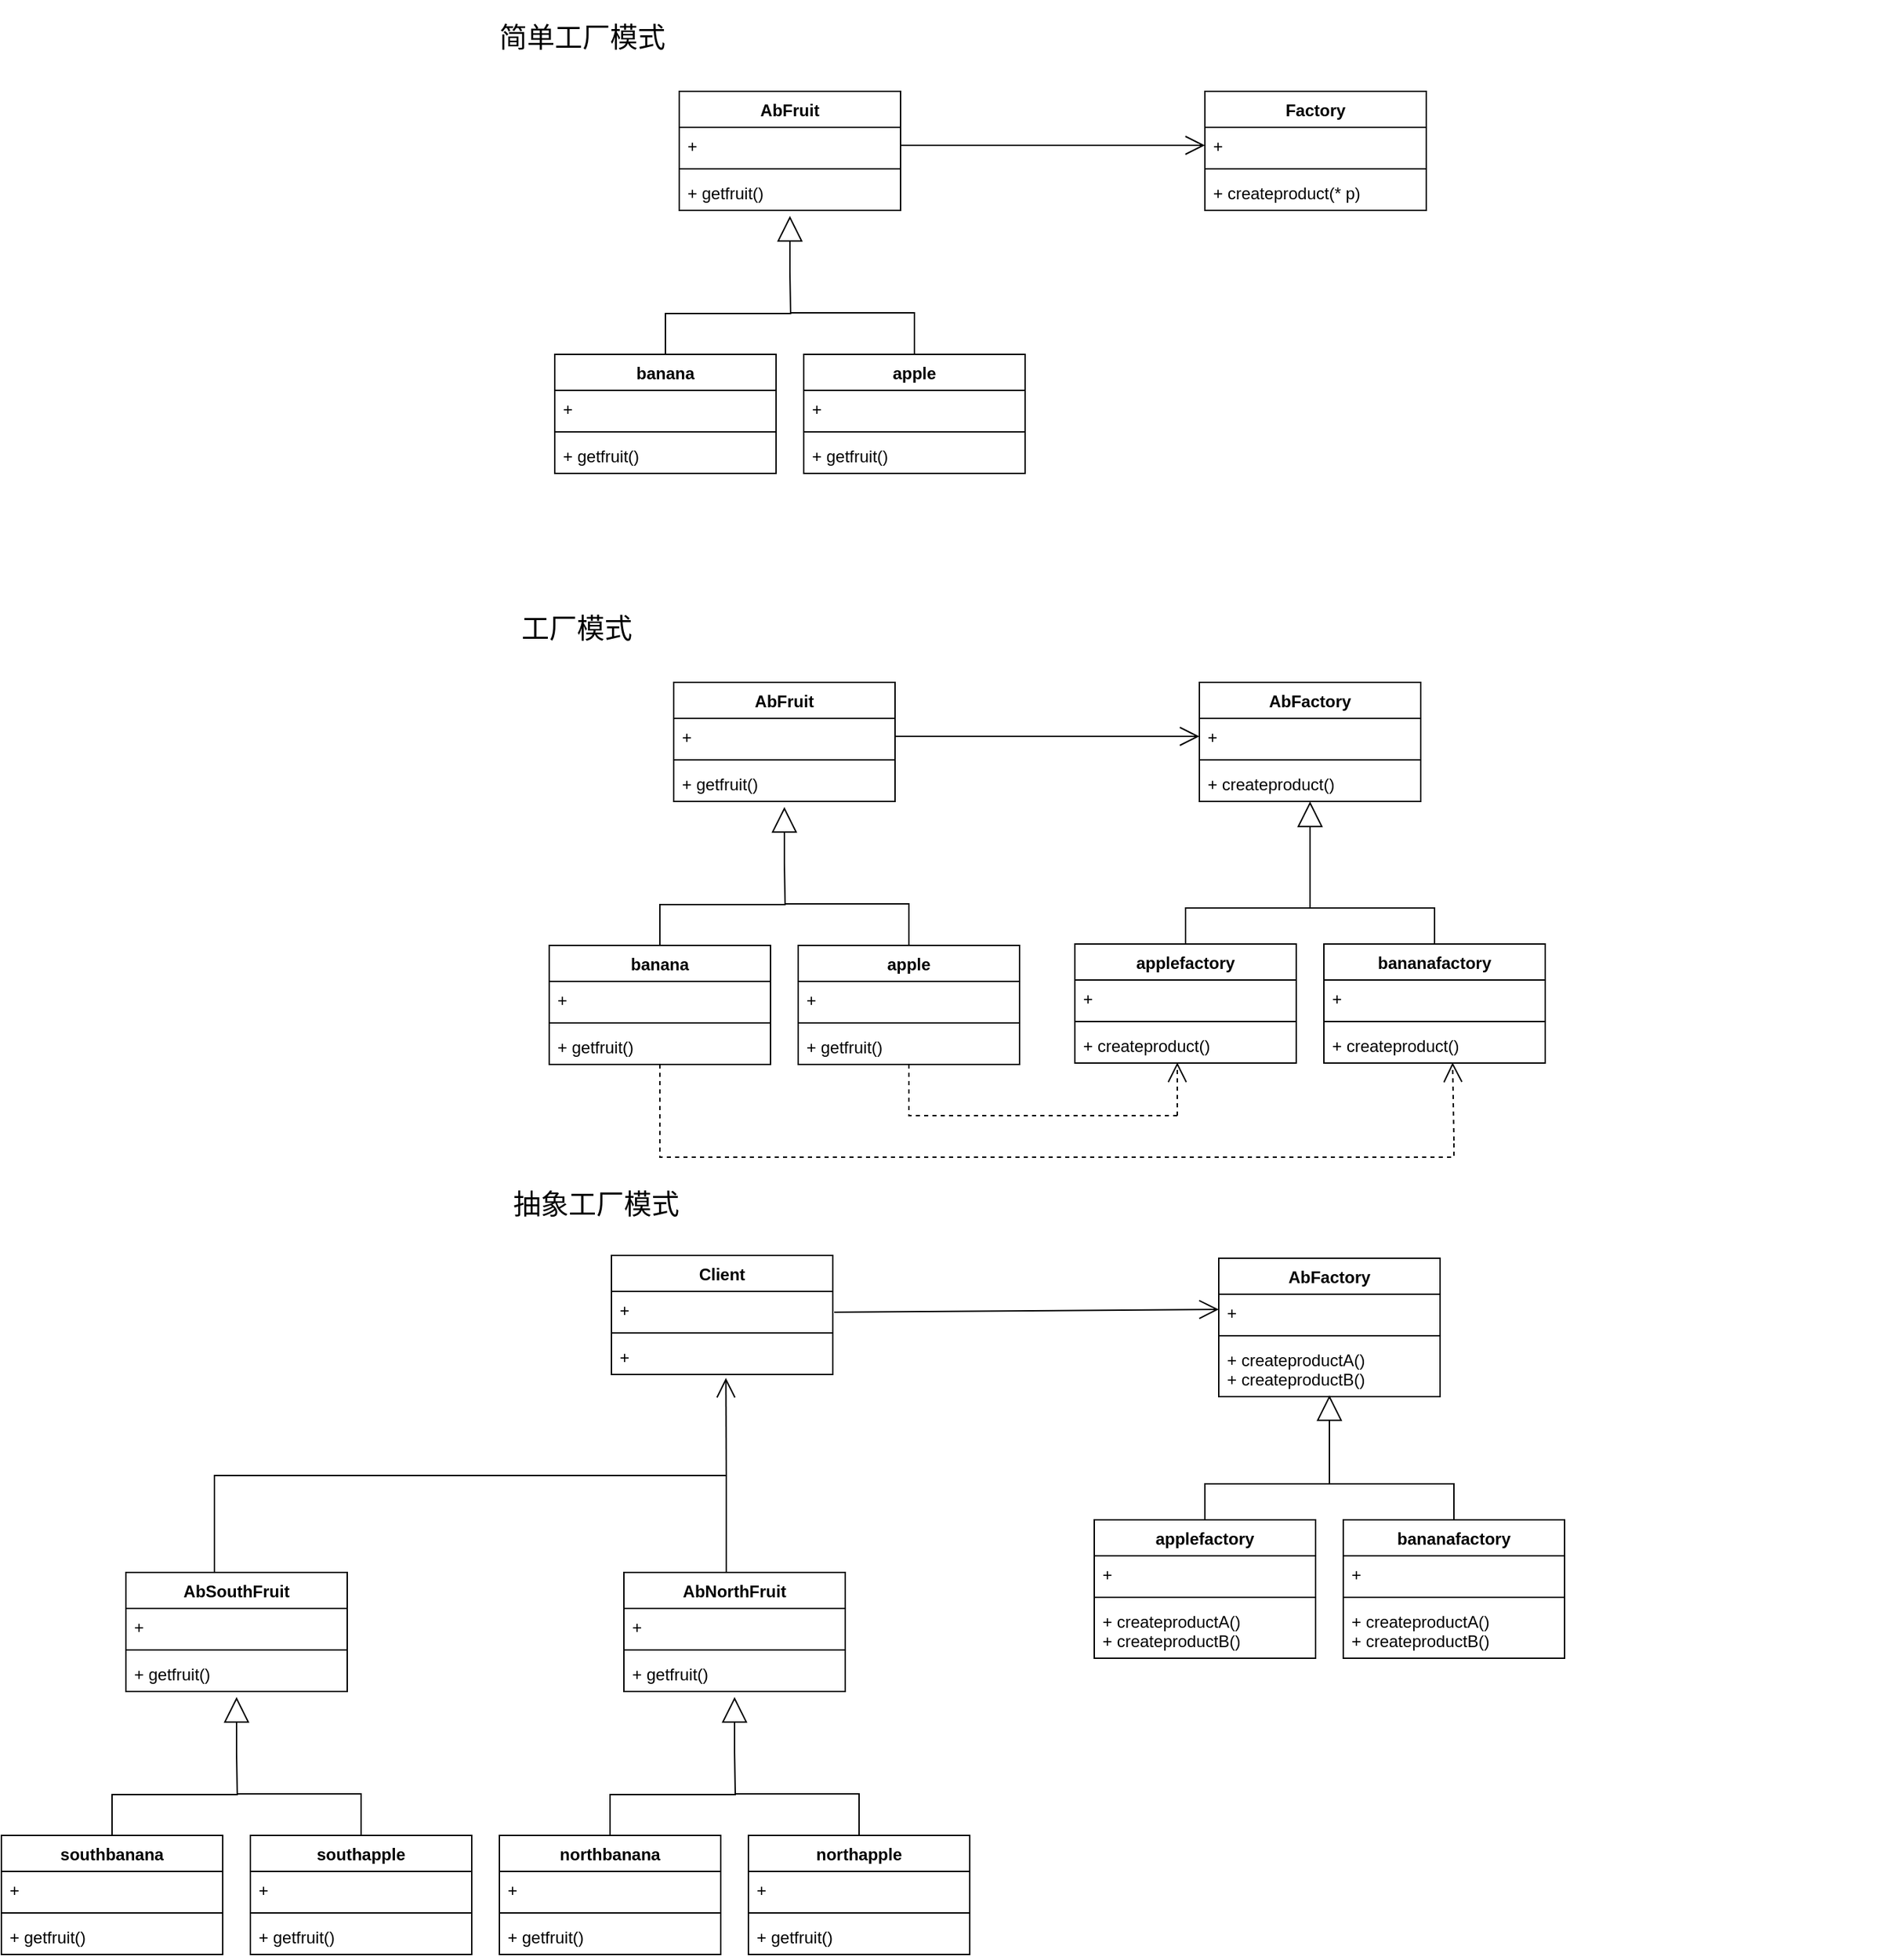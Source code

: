 <mxfile version="20.0.1" type="github">
  <diagram id="uSURYONk4niPD50rhZam" name="Page-1">
    <mxGraphModel dx="2605" dy="2133" grid="1" gridSize="10" guides="1" tooltips="1" connect="1" arrows="1" fold="1" page="1" pageScale="1" pageWidth="827" pageHeight="1169" math="0" shadow="0">
      <root>
        <mxCell id="0" />
        <mxCell id="1" parent="0" />
        <mxCell id="Vz4d7IuEG5Ygdf4LY7yj-19" value="AbFruit" style="swimlane;fontStyle=1;align=center;verticalAlign=top;childLayout=stackLayout;horizontal=1;startSize=26;horizontalStack=0;resizeParent=1;resizeParentMax=0;resizeLast=0;collapsible=1;marginBottom=0;strokeColor=default;" vertex="1" parent="1">
          <mxGeometry x="360" y="50" width="160" height="86" as="geometry" />
        </mxCell>
        <mxCell id="Vz4d7IuEG5Ygdf4LY7yj-20" value="+" style="text;strokeColor=none;fillColor=none;align=left;verticalAlign=top;spacingLeft=4;spacingRight=4;overflow=hidden;rotatable=0;points=[[0,0.5],[1,0.5]];portConstraint=eastwest;" vertex="1" parent="Vz4d7IuEG5Ygdf4LY7yj-19">
          <mxGeometry y="26" width="160" height="26" as="geometry" />
        </mxCell>
        <mxCell id="Vz4d7IuEG5Ygdf4LY7yj-21" value="" style="line;strokeWidth=1;fillColor=none;align=left;verticalAlign=middle;spacingTop=-1;spacingLeft=3;spacingRight=3;rotatable=0;labelPosition=right;points=[];portConstraint=eastwest;" vertex="1" parent="Vz4d7IuEG5Ygdf4LY7yj-19">
          <mxGeometry y="52" width="160" height="8" as="geometry" />
        </mxCell>
        <mxCell id="Vz4d7IuEG5Ygdf4LY7yj-22" value="+ getfruit()" style="text;strokeColor=none;fillColor=none;align=left;verticalAlign=top;spacingLeft=4;spacingRight=4;overflow=hidden;rotatable=0;points=[[0,0.5],[1,0.5]];portConstraint=eastwest;" vertex="1" parent="Vz4d7IuEG5Ygdf4LY7yj-19">
          <mxGeometry y="60" width="160" height="26" as="geometry" />
        </mxCell>
        <mxCell id="Vz4d7IuEG5Ygdf4LY7yj-36" value="&amp;nbsp;" style="endArrow=block;endSize=16;endFill=0;html=1;rounded=0;" edge="1" parent="Vz4d7IuEG5Ygdf4LY7yj-19">
          <mxGeometry x="1" y="-221" width="160" relative="1" as="geometry">
            <mxPoint x="80" y="130" as="sourcePoint" />
            <mxPoint x="80" y="90" as="targetPoint" />
            <Array as="points" />
            <mxPoint x="181" y="-149" as="offset" />
          </mxGeometry>
        </mxCell>
        <mxCell id="Vz4d7IuEG5Ygdf4LY7yj-23" value="Factory" style="swimlane;fontStyle=1;align=center;verticalAlign=top;childLayout=stackLayout;horizontal=1;startSize=26;horizontalStack=0;resizeParent=1;resizeParentMax=0;resizeLast=0;collapsible=1;marginBottom=0;strokeColor=default;" vertex="1" parent="1">
          <mxGeometry x="740" y="50" width="160" height="86" as="geometry" />
        </mxCell>
        <mxCell id="Vz4d7IuEG5Ygdf4LY7yj-24" value="+" style="text;strokeColor=none;fillColor=none;align=left;verticalAlign=top;spacingLeft=4;spacingRight=4;overflow=hidden;rotatable=0;points=[[0,0.5],[1,0.5]];portConstraint=eastwest;" vertex="1" parent="Vz4d7IuEG5Ygdf4LY7yj-23">
          <mxGeometry y="26" width="160" height="26" as="geometry" />
        </mxCell>
        <mxCell id="Vz4d7IuEG5Ygdf4LY7yj-25" value="" style="line;strokeWidth=1;fillColor=none;align=left;verticalAlign=middle;spacingTop=-1;spacingLeft=3;spacingRight=3;rotatable=0;labelPosition=right;points=[];portConstraint=eastwest;" vertex="1" parent="Vz4d7IuEG5Ygdf4LY7yj-23">
          <mxGeometry y="52" width="160" height="8" as="geometry" />
        </mxCell>
        <mxCell id="Vz4d7IuEG5Ygdf4LY7yj-26" value="+ createproduct(* p)" style="text;strokeColor=none;fillColor=none;align=left;verticalAlign=top;spacingLeft=4;spacingRight=4;overflow=hidden;rotatable=0;points=[[0,0.5],[1,0.5]];portConstraint=eastwest;" vertex="1" parent="Vz4d7IuEG5Ygdf4LY7yj-23">
          <mxGeometry y="60" width="160" height="26" as="geometry" />
        </mxCell>
        <mxCell id="Vz4d7IuEG5Ygdf4LY7yj-41" style="edgeStyle=orthogonalEdgeStyle;rounded=0;orthogonalLoop=1;jettySize=auto;html=1;exitX=0.5;exitY=0;exitDx=0;exitDy=0;strokeColor=none;" edge="1" parent="1" source="Vz4d7IuEG5Ygdf4LY7yj-27">
          <mxGeometry relative="1" as="geometry">
            <mxPoint x="440" y="180.0" as="targetPoint" />
          </mxGeometry>
        </mxCell>
        <mxCell id="Vz4d7IuEG5Ygdf4LY7yj-42" style="edgeStyle=orthogonalEdgeStyle;orthogonalLoop=1;jettySize=auto;html=1;exitX=0.5;exitY=0;exitDx=0;exitDy=0;rounded=0;endArrow=none;endFill=0;" edge="1" parent="1" source="Vz4d7IuEG5Ygdf4LY7yj-27">
          <mxGeometry relative="1" as="geometry">
            <mxPoint x="440" y="180.0" as="targetPoint" />
          </mxGeometry>
        </mxCell>
        <mxCell id="Vz4d7IuEG5Ygdf4LY7yj-27" value="banana" style="swimlane;fontStyle=1;align=center;verticalAlign=top;childLayout=stackLayout;horizontal=1;startSize=26;horizontalStack=0;resizeParent=1;resizeParentMax=0;resizeLast=0;collapsible=1;marginBottom=0;strokeColor=default;" vertex="1" parent="1">
          <mxGeometry x="270" y="240" width="160" height="86" as="geometry" />
        </mxCell>
        <mxCell id="Vz4d7IuEG5Ygdf4LY7yj-28" value="+" style="text;strokeColor=none;fillColor=none;align=left;verticalAlign=top;spacingLeft=4;spacingRight=4;overflow=hidden;rotatable=0;points=[[0,0.5],[1,0.5]];portConstraint=eastwest;" vertex="1" parent="Vz4d7IuEG5Ygdf4LY7yj-27">
          <mxGeometry y="26" width="160" height="26" as="geometry" />
        </mxCell>
        <mxCell id="Vz4d7IuEG5Ygdf4LY7yj-29" value="" style="line;strokeWidth=1;fillColor=none;align=left;verticalAlign=middle;spacingTop=-1;spacingLeft=3;spacingRight=3;rotatable=0;labelPosition=right;points=[];portConstraint=eastwest;" vertex="1" parent="Vz4d7IuEG5Ygdf4LY7yj-27">
          <mxGeometry y="52" width="160" height="8" as="geometry" />
        </mxCell>
        <mxCell id="Vz4d7IuEG5Ygdf4LY7yj-30" value="+ getfruit()" style="text;strokeColor=none;fillColor=none;align=left;verticalAlign=top;spacingLeft=4;spacingRight=4;overflow=hidden;rotatable=0;points=[[0,0.5],[1,0.5]];portConstraint=eastwest;" vertex="1" parent="Vz4d7IuEG5Ygdf4LY7yj-27">
          <mxGeometry y="60" width="160" height="26" as="geometry" />
        </mxCell>
        <mxCell id="Vz4d7IuEG5Ygdf4LY7yj-31" value="apple" style="swimlane;fontStyle=1;align=center;verticalAlign=top;childLayout=stackLayout;horizontal=1;startSize=26;horizontalStack=0;resizeParent=1;resizeParentMax=0;resizeLast=0;collapsible=1;marginBottom=0;strokeColor=default;" vertex="1" parent="1">
          <mxGeometry x="450" y="240" width="160" height="86" as="geometry" />
        </mxCell>
        <mxCell id="Vz4d7IuEG5Ygdf4LY7yj-32" value="+" style="text;strokeColor=none;fillColor=none;align=left;verticalAlign=top;spacingLeft=4;spacingRight=4;overflow=hidden;rotatable=0;points=[[0,0.5],[1,0.5]];portConstraint=eastwest;" vertex="1" parent="Vz4d7IuEG5Ygdf4LY7yj-31">
          <mxGeometry y="26" width="160" height="26" as="geometry" />
        </mxCell>
        <mxCell id="Vz4d7IuEG5Ygdf4LY7yj-33" value="" style="line;strokeWidth=1;fillColor=none;align=left;verticalAlign=middle;spacingTop=-1;spacingLeft=3;spacingRight=3;rotatable=0;labelPosition=right;points=[];portConstraint=eastwest;" vertex="1" parent="Vz4d7IuEG5Ygdf4LY7yj-31">
          <mxGeometry y="52" width="160" height="8" as="geometry" />
        </mxCell>
        <mxCell id="Vz4d7IuEG5Ygdf4LY7yj-34" value="+ getfruit()" style="text;strokeColor=none;fillColor=none;align=left;verticalAlign=top;spacingLeft=4;spacingRight=4;overflow=hidden;rotatable=0;points=[[0,0.5],[1,0.5]];portConstraint=eastwest;" vertex="1" parent="Vz4d7IuEG5Ygdf4LY7yj-31">
          <mxGeometry y="60" width="160" height="26" as="geometry" />
        </mxCell>
        <mxCell id="Vz4d7IuEG5Ygdf4LY7yj-43" style="edgeStyle=orthogonalEdgeStyle;orthogonalLoop=1;jettySize=auto;html=1;exitX=0.5;exitY=0;exitDx=0;exitDy=0;rounded=0;endArrow=none;endFill=0;" edge="1" parent="1" source="Vz4d7IuEG5Ygdf4LY7yj-31">
          <mxGeometry relative="1" as="geometry">
            <mxPoint x="440" y="210" as="targetPoint" />
            <mxPoint x="360" y="250" as="sourcePoint" />
            <Array as="points">
              <mxPoint x="530" y="210" />
            </Array>
          </mxGeometry>
        </mxCell>
        <mxCell id="Vz4d7IuEG5Ygdf4LY7yj-44" value="" style="endArrow=open;endFill=1;endSize=12;html=1;rounded=0;exitX=1;exitY=0.5;exitDx=0;exitDy=0;" edge="1" parent="1" source="Vz4d7IuEG5Ygdf4LY7yj-20" target="Vz4d7IuEG5Ygdf4LY7yj-24">
          <mxGeometry width="160" relative="1" as="geometry">
            <mxPoint x="520" y="90" as="sourcePoint" />
            <mxPoint x="680" y="90" as="targetPoint" />
          </mxGeometry>
        </mxCell>
        <mxCell id="Vz4d7IuEG5Ygdf4LY7yj-47" value="简单工厂模式" style="text;html=1;strokeColor=none;fillColor=none;align=center;verticalAlign=middle;whiteSpace=wrap;rounded=0;fontSize=20;" vertex="1" parent="1">
          <mxGeometry x="220" y="-10" width="140" height="40" as="geometry" />
        </mxCell>
        <mxCell id="Vz4d7IuEG5Ygdf4LY7yj-48" value="AbFruit" style="swimlane;fontStyle=1;align=center;verticalAlign=top;childLayout=stackLayout;horizontal=1;startSize=26;horizontalStack=0;resizeParent=1;resizeParentMax=0;resizeLast=0;collapsible=1;marginBottom=0;strokeColor=default;" vertex="1" parent="1">
          <mxGeometry x="356" y="477" width="160" height="86" as="geometry" />
        </mxCell>
        <mxCell id="Vz4d7IuEG5Ygdf4LY7yj-49" value="+" style="text;strokeColor=none;fillColor=none;align=left;verticalAlign=top;spacingLeft=4;spacingRight=4;overflow=hidden;rotatable=0;points=[[0,0.5],[1,0.5]];portConstraint=eastwest;" vertex="1" parent="Vz4d7IuEG5Ygdf4LY7yj-48">
          <mxGeometry y="26" width="160" height="26" as="geometry" />
        </mxCell>
        <mxCell id="Vz4d7IuEG5Ygdf4LY7yj-50" value="" style="line;strokeWidth=1;fillColor=none;align=left;verticalAlign=middle;spacingTop=-1;spacingLeft=3;spacingRight=3;rotatable=0;labelPosition=right;points=[];portConstraint=eastwest;" vertex="1" parent="Vz4d7IuEG5Ygdf4LY7yj-48">
          <mxGeometry y="52" width="160" height="8" as="geometry" />
        </mxCell>
        <mxCell id="Vz4d7IuEG5Ygdf4LY7yj-51" value="+ getfruit()" style="text;strokeColor=none;fillColor=none;align=left;verticalAlign=top;spacingLeft=4;spacingRight=4;overflow=hidden;rotatable=0;points=[[0,0.5],[1,0.5]];portConstraint=eastwest;" vertex="1" parent="Vz4d7IuEG5Ygdf4LY7yj-48">
          <mxGeometry y="60" width="160" height="26" as="geometry" />
        </mxCell>
        <mxCell id="Vz4d7IuEG5Ygdf4LY7yj-52" value="&amp;nbsp;" style="endArrow=block;endSize=16;endFill=0;html=1;rounded=0;" edge="1" parent="Vz4d7IuEG5Ygdf4LY7yj-48">
          <mxGeometry x="1" y="-221" width="160" relative="1" as="geometry">
            <mxPoint x="80" y="130" as="sourcePoint" />
            <mxPoint x="80" y="90" as="targetPoint" />
            <Array as="points" />
            <mxPoint x="181" y="-149" as="offset" />
          </mxGeometry>
        </mxCell>
        <mxCell id="Vz4d7IuEG5Ygdf4LY7yj-53" value="AbFactory" style="swimlane;fontStyle=1;align=center;verticalAlign=top;childLayout=stackLayout;horizontal=1;startSize=26;horizontalStack=0;resizeParent=1;resizeParentMax=0;resizeLast=0;collapsible=1;marginBottom=0;strokeColor=default;" vertex="1" parent="1">
          <mxGeometry x="736" y="477" width="160" height="86" as="geometry" />
        </mxCell>
        <mxCell id="Vz4d7IuEG5Ygdf4LY7yj-54" value="+" style="text;strokeColor=none;fillColor=none;align=left;verticalAlign=top;spacingLeft=4;spacingRight=4;overflow=hidden;rotatable=0;points=[[0,0.5],[1,0.5]];portConstraint=eastwest;" vertex="1" parent="Vz4d7IuEG5Ygdf4LY7yj-53">
          <mxGeometry y="26" width="160" height="26" as="geometry" />
        </mxCell>
        <mxCell id="Vz4d7IuEG5Ygdf4LY7yj-55" value="" style="line;strokeWidth=1;fillColor=none;align=left;verticalAlign=middle;spacingTop=-1;spacingLeft=3;spacingRight=3;rotatable=0;labelPosition=right;points=[];portConstraint=eastwest;" vertex="1" parent="Vz4d7IuEG5Ygdf4LY7yj-53">
          <mxGeometry y="52" width="160" height="8" as="geometry" />
        </mxCell>
        <mxCell id="Vz4d7IuEG5Ygdf4LY7yj-56" value="+ createproduct()" style="text;strokeColor=none;fillColor=none;align=left;verticalAlign=top;spacingLeft=4;spacingRight=4;overflow=hidden;rotatable=0;points=[[0,0.5],[1,0.5]];portConstraint=eastwest;" vertex="1" parent="Vz4d7IuEG5Ygdf4LY7yj-53">
          <mxGeometry y="60" width="160" height="26" as="geometry" />
        </mxCell>
        <mxCell id="Vz4d7IuEG5Ygdf4LY7yj-57" style="edgeStyle=orthogonalEdgeStyle;rounded=0;orthogonalLoop=1;jettySize=auto;html=1;exitX=0.5;exitY=0;exitDx=0;exitDy=0;strokeColor=none;" edge="1" parent="1" source="Vz4d7IuEG5Ygdf4LY7yj-59">
          <mxGeometry relative="1" as="geometry">
            <mxPoint x="436" y="607" as="targetPoint" />
          </mxGeometry>
        </mxCell>
        <mxCell id="Vz4d7IuEG5Ygdf4LY7yj-58" style="edgeStyle=orthogonalEdgeStyle;orthogonalLoop=1;jettySize=auto;html=1;exitX=0.5;exitY=0;exitDx=0;exitDy=0;rounded=0;endArrow=none;endFill=0;" edge="1" parent="1" source="Vz4d7IuEG5Ygdf4LY7yj-59">
          <mxGeometry relative="1" as="geometry">
            <mxPoint x="436" y="607" as="targetPoint" />
          </mxGeometry>
        </mxCell>
        <mxCell id="Vz4d7IuEG5Ygdf4LY7yj-155" style="edgeStyle=orthogonalEdgeStyle;rounded=0;orthogonalLoop=1;jettySize=auto;html=1;exitX=0.5;exitY=1;exitDx=0;exitDy=0;fontSize=20;endArrow=none;endFill=0;dashed=1;" edge="1" parent="1" source="Vz4d7IuEG5Ygdf4LY7yj-59">
          <mxGeometry relative="1" as="geometry">
            <mxPoint x="920" y="810" as="targetPoint" />
            <Array as="points">
              <mxPoint x="346" y="820" />
              <mxPoint x="920" y="820" />
            </Array>
          </mxGeometry>
        </mxCell>
        <mxCell id="Vz4d7IuEG5Ygdf4LY7yj-59" value="banana" style="swimlane;fontStyle=1;align=center;verticalAlign=top;childLayout=stackLayout;horizontal=1;startSize=26;horizontalStack=0;resizeParent=1;resizeParentMax=0;resizeLast=0;collapsible=1;marginBottom=0;strokeColor=default;" vertex="1" parent="1">
          <mxGeometry x="266" y="667" width="160" height="86" as="geometry" />
        </mxCell>
        <mxCell id="Vz4d7IuEG5Ygdf4LY7yj-60" value="+" style="text;strokeColor=none;fillColor=none;align=left;verticalAlign=top;spacingLeft=4;spacingRight=4;overflow=hidden;rotatable=0;points=[[0,0.5],[1,0.5]];portConstraint=eastwest;" vertex="1" parent="Vz4d7IuEG5Ygdf4LY7yj-59">
          <mxGeometry y="26" width="160" height="26" as="geometry" />
        </mxCell>
        <mxCell id="Vz4d7IuEG5Ygdf4LY7yj-61" value="" style="line;strokeWidth=1;fillColor=none;align=left;verticalAlign=middle;spacingTop=-1;spacingLeft=3;spacingRight=3;rotatable=0;labelPosition=right;points=[];portConstraint=eastwest;" vertex="1" parent="Vz4d7IuEG5Ygdf4LY7yj-59">
          <mxGeometry y="52" width="160" height="8" as="geometry" />
        </mxCell>
        <mxCell id="Vz4d7IuEG5Ygdf4LY7yj-62" value="+ getfruit()" style="text;strokeColor=none;fillColor=none;align=left;verticalAlign=top;spacingLeft=4;spacingRight=4;overflow=hidden;rotatable=0;points=[[0,0.5],[1,0.5]];portConstraint=eastwest;" vertex="1" parent="Vz4d7IuEG5Ygdf4LY7yj-59">
          <mxGeometry y="60" width="160" height="26" as="geometry" />
        </mxCell>
        <mxCell id="Vz4d7IuEG5Ygdf4LY7yj-154" style="edgeStyle=orthogonalEdgeStyle;rounded=0;orthogonalLoop=1;jettySize=auto;html=1;exitX=0.5;exitY=1;exitDx=0;exitDy=0;fontSize=20;endArrow=none;endFill=0;dashed=1;" edge="1" parent="1" source="Vz4d7IuEG5Ygdf4LY7yj-63">
          <mxGeometry relative="1" as="geometry">
            <mxPoint x="720" y="790" as="targetPoint" />
            <Array as="points">
              <mxPoint x="526" y="790" />
              <mxPoint x="720" y="790" />
            </Array>
          </mxGeometry>
        </mxCell>
        <mxCell id="Vz4d7IuEG5Ygdf4LY7yj-63" value="apple" style="swimlane;fontStyle=1;align=center;verticalAlign=top;childLayout=stackLayout;horizontal=1;startSize=26;horizontalStack=0;resizeParent=1;resizeParentMax=0;resizeLast=0;collapsible=1;marginBottom=0;strokeColor=default;" vertex="1" parent="1">
          <mxGeometry x="446" y="667" width="160" height="86" as="geometry" />
        </mxCell>
        <mxCell id="Vz4d7IuEG5Ygdf4LY7yj-64" value="+" style="text;strokeColor=none;fillColor=none;align=left;verticalAlign=top;spacingLeft=4;spacingRight=4;overflow=hidden;rotatable=0;points=[[0,0.5],[1,0.5]];portConstraint=eastwest;" vertex="1" parent="Vz4d7IuEG5Ygdf4LY7yj-63">
          <mxGeometry y="26" width="160" height="26" as="geometry" />
        </mxCell>
        <mxCell id="Vz4d7IuEG5Ygdf4LY7yj-65" value="" style="line;strokeWidth=1;fillColor=none;align=left;verticalAlign=middle;spacingTop=-1;spacingLeft=3;spacingRight=3;rotatable=0;labelPosition=right;points=[];portConstraint=eastwest;" vertex="1" parent="Vz4d7IuEG5Ygdf4LY7yj-63">
          <mxGeometry y="52" width="160" height="8" as="geometry" />
        </mxCell>
        <mxCell id="Vz4d7IuEG5Ygdf4LY7yj-66" value="+ getfruit()" style="text;strokeColor=none;fillColor=none;align=left;verticalAlign=top;spacingLeft=4;spacingRight=4;overflow=hidden;rotatable=0;points=[[0,0.5],[1,0.5]];portConstraint=eastwest;" vertex="1" parent="Vz4d7IuEG5Ygdf4LY7yj-63">
          <mxGeometry y="60" width="160" height="26" as="geometry" />
        </mxCell>
        <mxCell id="Vz4d7IuEG5Ygdf4LY7yj-67" style="edgeStyle=orthogonalEdgeStyle;orthogonalLoop=1;jettySize=auto;html=1;exitX=0.5;exitY=0;exitDx=0;exitDy=0;rounded=0;endArrow=none;endFill=0;" edge="1" parent="1" source="Vz4d7IuEG5Ygdf4LY7yj-63">
          <mxGeometry relative="1" as="geometry">
            <mxPoint x="436" y="637" as="targetPoint" />
            <mxPoint x="356" y="677" as="sourcePoint" />
            <Array as="points">
              <mxPoint x="526" y="637" />
            </Array>
          </mxGeometry>
        </mxCell>
        <mxCell id="Vz4d7IuEG5Ygdf4LY7yj-68" value="" style="endArrow=open;endFill=1;endSize=12;html=1;rounded=0;exitX=1;exitY=0.5;exitDx=0;exitDy=0;" edge="1" parent="1" source="Vz4d7IuEG5Ygdf4LY7yj-49" target="Vz4d7IuEG5Ygdf4LY7yj-54">
          <mxGeometry width="160" relative="1" as="geometry">
            <mxPoint x="516" y="517" as="sourcePoint" />
            <mxPoint x="676" y="517" as="targetPoint" />
          </mxGeometry>
        </mxCell>
        <mxCell id="Vz4d7IuEG5Ygdf4LY7yj-69" value="工厂模式" style="text;html=1;strokeColor=none;fillColor=none;align=center;verticalAlign=middle;whiteSpace=wrap;rounded=0;fontSize=20;" vertex="1" parent="1">
          <mxGeometry x="216" y="417" width="140" height="40" as="geometry" />
        </mxCell>
        <mxCell id="Vz4d7IuEG5Ygdf4LY7yj-70" value="&amp;nbsp;" style="endArrow=block;endSize=16;endFill=0;html=1;rounded=0;" edge="1" parent="1">
          <mxGeometry x="1" y="-221" width="160" relative="1" as="geometry">
            <mxPoint x="816" y="603" as="sourcePoint" />
            <mxPoint x="816" y="563" as="targetPoint" />
            <Array as="points" />
            <mxPoint x="181" y="-149" as="offset" />
          </mxGeometry>
        </mxCell>
        <mxCell id="Vz4d7IuEG5Ygdf4LY7yj-71" style="edgeStyle=orthogonalEdgeStyle;rounded=0;orthogonalLoop=1;jettySize=auto;html=1;exitX=0.5;exitY=0;exitDx=0;exitDy=0;strokeColor=none;" edge="1" parent="1" source="Vz4d7IuEG5Ygdf4LY7yj-73">
          <mxGeometry relative="1" as="geometry">
            <mxPoint x="816" y="603" as="targetPoint" />
          </mxGeometry>
        </mxCell>
        <mxCell id="Vz4d7IuEG5Ygdf4LY7yj-72" style="edgeStyle=orthogonalEdgeStyle;orthogonalLoop=1;jettySize=auto;html=1;exitX=0.5;exitY=0;exitDx=0;exitDy=0;rounded=0;endArrow=none;endFill=0;" edge="1" parent="1" source="Vz4d7IuEG5Ygdf4LY7yj-73">
          <mxGeometry relative="1" as="geometry">
            <mxPoint x="816" y="603" as="targetPoint" />
            <Array as="points">
              <mxPoint x="726" y="640" />
              <mxPoint x="816" y="640" />
            </Array>
          </mxGeometry>
        </mxCell>
        <mxCell id="Vz4d7IuEG5Ygdf4LY7yj-73" value="applefactory" style="swimlane;fontStyle=1;align=center;verticalAlign=top;childLayout=stackLayout;horizontal=1;startSize=26;horizontalStack=0;resizeParent=1;resizeParentMax=0;resizeLast=0;collapsible=1;marginBottom=0;strokeColor=default;" vertex="1" parent="1">
          <mxGeometry x="646" y="666" width="160" height="86" as="geometry" />
        </mxCell>
        <mxCell id="Vz4d7IuEG5Ygdf4LY7yj-74" value="+" style="text;strokeColor=none;fillColor=none;align=left;verticalAlign=top;spacingLeft=4;spacingRight=4;overflow=hidden;rotatable=0;points=[[0,0.5],[1,0.5]];portConstraint=eastwest;" vertex="1" parent="Vz4d7IuEG5Ygdf4LY7yj-73">
          <mxGeometry y="26" width="160" height="26" as="geometry" />
        </mxCell>
        <mxCell id="Vz4d7IuEG5Ygdf4LY7yj-75" value="" style="line;strokeWidth=1;fillColor=none;align=left;verticalAlign=middle;spacingTop=-1;spacingLeft=3;spacingRight=3;rotatable=0;labelPosition=right;points=[];portConstraint=eastwest;" vertex="1" parent="Vz4d7IuEG5Ygdf4LY7yj-73">
          <mxGeometry y="52" width="160" height="8" as="geometry" />
        </mxCell>
        <mxCell id="Vz4d7IuEG5Ygdf4LY7yj-76" value="+ createproduct()" style="text;strokeColor=none;fillColor=none;align=left;verticalAlign=top;spacingLeft=4;spacingRight=4;overflow=hidden;rotatable=0;points=[[0,0.5],[1,0.5]];portConstraint=eastwest;" vertex="1" parent="Vz4d7IuEG5Ygdf4LY7yj-73">
          <mxGeometry y="60" width="160" height="26" as="geometry" />
        </mxCell>
        <mxCell id="Vz4d7IuEG5Ygdf4LY7yj-77" value="bananafactory" style="swimlane;fontStyle=1;align=center;verticalAlign=top;childLayout=stackLayout;horizontal=1;startSize=26;horizontalStack=0;resizeParent=1;resizeParentMax=0;resizeLast=0;collapsible=1;marginBottom=0;strokeColor=default;" vertex="1" parent="1">
          <mxGeometry x="826" y="666" width="160" height="86" as="geometry" />
        </mxCell>
        <mxCell id="Vz4d7IuEG5Ygdf4LY7yj-78" value="+" style="text;strokeColor=none;fillColor=none;align=left;verticalAlign=top;spacingLeft=4;spacingRight=4;overflow=hidden;rotatable=0;points=[[0,0.5],[1,0.5]];portConstraint=eastwest;" vertex="1" parent="Vz4d7IuEG5Ygdf4LY7yj-77">
          <mxGeometry y="26" width="160" height="26" as="geometry" />
        </mxCell>
        <mxCell id="Vz4d7IuEG5Ygdf4LY7yj-79" value="" style="line;strokeWidth=1;fillColor=none;align=left;verticalAlign=middle;spacingTop=-1;spacingLeft=3;spacingRight=3;rotatable=0;labelPosition=right;points=[];portConstraint=eastwest;" vertex="1" parent="Vz4d7IuEG5Ygdf4LY7yj-77">
          <mxGeometry y="52" width="160" height="8" as="geometry" />
        </mxCell>
        <mxCell id="Vz4d7IuEG5Ygdf4LY7yj-80" value="+ createproduct()" style="text;strokeColor=none;fillColor=none;align=left;verticalAlign=top;spacingLeft=4;spacingRight=4;overflow=hidden;rotatable=0;points=[[0,0.5],[1,0.5]];portConstraint=eastwest;" vertex="1" parent="Vz4d7IuEG5Ygdf4LY7yj-77">
          <mxGeometry y="60" width="160" height="26" as="geometry" />
        </mxCell>
        <mxCell id="Vz4d7IuEG5Ygdf4LY7yj-81" style="edgeStyle=orthogonalEdgeStyle;orthogonalLoop=1;jettySize=auto;html=1;exitX=0.5;exitY=0;exitDx=0;exitDy=0;rounded=0;endArrow=none;endFill=0;" edge="1" parent="1" source="Vz4d7IuEG5Ygdf4LY7yj-77">
          <mxGeometry relative="1" as="geometry">
            <mxPoint x="816" y="636" as="targetPoint" />
            <mxPoint x="736" y="676" as="sourcePoint" />
            <Array as="points">
              <mxPoint x="906" y="640" />
              <mxPoint x="816" y="640" />
            </Array>
          </mxGeometry>
        </mxCell>
        <mxCell id="Vz4d7IuEG5Ygdf4LY7yj-182" style="edgeStyle=orthogonalEdgeStyle;rounded=0;orthogonalLoop=1;jettySize=auto;html=1;exitX=0.5;exitY=0;exitDx=0;exitDy=0;fontSize=12;endArrow=none;endFill=0;" edge="1" parent="1">
          <mxGeometry relative="1" as="geometry">
            <mxPoint x="394" y="1050" as="targetPoint" />
            <mxPoint x="404" y="1120" as="sourcePoint" />
            <Array as="points">
              <mxPoint x="394" y="1120" />
            </Array>
          </mxGeometry>
        </mxCell>
        <mxCell id="Vz4d7IuEG5Ygdf4LY7yj-116" value="AbNorthFruit" style="swimlane;fontStyle=1;align=center;verticalAlign=top;childLayout=stackLayout;horizontal=1;startSize=26;horizontalStack=0;resizeParent=1;resizeParentMax=0;resizeLast=0;collapsible=1;marginBottom=0;strokeColor=default;" vertex="1" parent="1">
          <mxGeometry x="320" y="1120" width="160" height="86" as="geometry" />
        </mxCell>
        <mxCell id="Vz4d7IuEG5Ygdf4LY7yj-117" value="+" style="text;strokeColor=none;fillColor=none;align=left;verticalAlign=top;spacingLeft=4;spacingRight=4;overflow=hidden;rotatable=0;points=[[0,0.5],[1,0.5]];portConstraint=eastwest;" vertex="1" parent="Vz4d7IuEG5Ygdf4LY7yj-116">
          <mxGeometry y="26" width="160" height="26" as="geometry" />
        </mxCell>
        <mxCell id="Vz4d7IuEG5Ygdf4LY7yj-118" value="" style="line;strokeWidth=1;fillColor=none;align=left;verticalAlign=middle;spacingTop=-1;spacingLeft=3;spacingRight=3;rotatable=0;labelPosition=right;points=[];portConstraint=eastwest;" vertex="1" parent="Vz4d7IuEG5Ygdf4LY7yj-116">
          <mxGeometry y="52" width="160" height="8" as="geometry" />
        </mxCell>
        <mxCell id="Vz4d7IuEG5Ygdf4LY7yj-119" value="+ getfruit()" style="text;strokeColor=none;fillColor=none;align=left;verticalAlign=top;spacingLeft=4;spacingRight=4;overflow=hidden;rotatable=0;points=[[0,0.5],[1,0.5]];portConstraint=eastwest;" vertex="1" parent="Vz4d7IuEG5Ygdf4LY7yj-116">
          <mxGeometry y="60" width="160" height="26" as="geometry" />
        </mxCell>
        <mxCell id="Vz4d7IuEG5Ygdf4LY7yj-120" value="&amp;nbsp;" style="endArrow=block;endSize=16;endFill=0;html=1;rounded=0;" edge="1" parent="Vz4d7IuEG5Ygdf4LY7yj-116">
          <mxGeometry x="1" y="-221" width="160" relative="1" as="geometry">
            <mxPoint x="80" y="130" as="sourcePoint" />
            <mxPoint x="80" y="90" as="targetPoint" />
            <Array as="points" />
            <mxPoint x="181" y="-149" as="offset" />
          </mxGeometry>
        </mxCell>
        <mxCell id="Vz4d7IuEG5Ygdf4LY7yj-121" value="AbFactory" style="swimlane;fontStyle=1;align=center;verticalAlign=top;childLayout=stackLayout;horizontal=1;startSize=26;horizontalStack=0;resizeParent=1;resizeParentMax=0;resizeLast=0;collapsible=1;marginBottom=0;strokeColor=default;" vertex="1" parent="1">
          <mxGeometry x="750" y="893" width="160" height="100" as="geometry" />
        </mxCell>
        <mxCell id="Vz4d7IuEG5Ygdf4LY7yj-122" value="+" style="text;strokeColor=none;fillColor=none;align=left;verticalAlign=top;spacingLeft=4;spacingRight=4;overflow=hidden;rotatable=0;points=[[0,0.5],[1,0.5]];portConstraint=eastwest;" vertex="1" parent="Vz4d7IuEG5Ygdf4LY7yj-121">
          <mxGeometry y="26" width="160" height="26" as="geometry" />
        </mxCell>
        <mxCell id="Vz4d7IuEG5Ygdf4LY7yj-123" value="" style="line;strokeWidth=1;fillColor=none;align=left;verticalAlign=middle;spacingTop=-1;spacingLeft=3;spacingRight=3;rotatable=0;labelPosition=right;points=[];portConstraint=eastwest;" vertex="1" parent="Vz4d7IuEG5Ygdf4LY7yj-121">
          <mxGeometry y="52" width="160" height="8" as="geometry" />
        </mxCell>
        <mxCell id="Vz4d7IuEG5Ygdf4LY7yj-124" value="+ createproductA()&#xa;+ createproductB()" style="text;strokeColor=none;fillColor=none;align=left;verticalAlign=top;spacingLeft=4;spacingRight=4;overflow=hidden;rotatable=0;points=[[0,0.5],[1,0.5]];portConstraint=eastwest;" vertex="1" parent="Vz4d7IuEG5Ygdf4LY7yj-121">
          <mxGeometry y="60" width="160" height="40" as="geometry" />
        </mxCell>
        <mxCell id="Vz4d7IuEG5Ygdf4LY7yj-125" style="edgeStyle=orthogonalEdgeStyle;rounded=0;orthogonalLoop=1;jettySize=auto;html=1;exitX=0.5;exitY=0;exitDx=0;exitDy=0;strokeColor=none;" edge="1" parent="1" source="Vz4d7IuEG5Ygdf4LY7yj-127">
          <mxGeometry relative="1" as="geometry">
            <mxPoint x="400" y="1250" as="targetPoint" />
          </mxGeometry>
        </mxCell>
        <mxCell id="Vz4d7IuEG5Ygdf4LY7yj-126" style="edgeStyle=orthogonalEdgeStyle;orthogonalLoop=1;jettySize=auto;html=1;exitX=0.5;exitY=0;exitDx=0;exitDy=0;rounded=0;endArrow=none;endFill=0;" edge="1" parent="1" source="Vz4d7IuEG5Ygdf4LY7yj-127">
          <mxGeometry relative="1" as="geometry">
            <mxPoint x="400" y="1250" as="targetPoint" />
          </mxGeometry>
        </mxCell>
        <mxCell id="Vz4d7IuEG5Ygdf4LY7yj-127" value="northbanana" style="swimlane;fontStyle=1;align=center;verticalAlign=top;childLayout=stackLayout;horizontal=1;startSize=26;horizontalStack=0;resizeParent=1;resizeParentMax=0;resizeLast=0;collapsible=1;marginBottom=0;strokeColor=default;" vertex="1" parent="1">
          <mxGeometry x="230" y="1310" width="160" height="86" as="geometry" />
        </mxCell>
        <mxCell id="Vz4d7IuEG5Ygdf4LY7yj-128" value="+" style="text;strokeColor=none;fillColor=none;align=left;verticalAlign=top;spacingLeft=4;spacingRight=4;overflow=hidden;rotatable=0;points=[[0,0.5],[1,0.5]];portConstraint=eastwest;" vertex="1" parent="Vz4d7IuEG5Ygdf4LY7yj-127">
          <mxGeometry y="26" width="160" height="26" as="geometry" />
        </mxCell>
        <mxCell id="Vz4d7IuEG5Ygdf4LY7yj-129" value="" style="line;strokeWidth=1;fillColor=none;align=left;verticalAlign=middle;spacingTop=-1;spacingLeft=3;spacingRight=3;rotatable=0;labelPosition=right;points=[];portConstraint=eastwest;" vertex="1" parent="Vz4d7IuEG5Ygdf4LY7yj-127">
          <mxGeometry y="52" width="160" height="8" as="geometry" />
        </mxCell>
        <mxCell id="Vz4d7IuEG5Ygdf4LY7yj-130" value="+ getfruit()" style="text;strokeColor=none;fillColor=none;align=left;verticalAlign=top;spacingLeft=4;spacingRight=4;overflow=hidden;rotatable=0;points=[[0,0.5],[1,0.5]];portConstraint=eastwest;" vertex="1" parent="Vz4d7IuEG5Ygdf4LY7yj-127">
          <mxGeometry y="60" width="160" height="26" as="geometry" />
        </mxCell>
        <mxCell id="Vz4d7IuEG5Ygdf4LY7yj-131" value="northapple" style="swimlane;fontStyle=1;align=center;verticalAlign=top;childLayout=stackLayout;horizontal=1;startSize=26;horizontalStack=0;resizeParent=1;resizeParentMax=0;resizeLast=0;collapsible=1;marginBottom=0;strokeColor=default;" vertex="1" parent="1">
          <mxGeometry x="410" y="1310" width="160" height="86" as="geometry" />
        </mxCell>
        <mxCell id="Vz4d7IuEG5Ygdf4LY7yj-132" value="+" style="text;strokeColor=none;fillColor=none;align=left;verticalAlign=top;spacingLeft=4;spacingRight=4;overflow=hidden;rotatable=0;points=[[0,0.5],[1,0.5]];portConstraint=eastwest;" vertex="1" parent="Vz4d7IuEG5Ygdf4LY7yj-131">
          <mxGeometry y="26" width="160" height="26" as="geometry" />
        </mxCell>
        <mxCell id="Vz4d7IuEG5Ygdf4LY7yj-133" value="" style="line;strokeWidth=1;fillColor=none;align=left;verticalAlign=middle;spacingTop=-1;spacingLeft=3;spacingRight=3;rotatable=0;labelPosition=right;points=[];portConstraint=eastwest;" vertex="1" parent="Vz4d7IuEG5Ygdf4LY7yj-131">
          <mxGeometry y="52" width="160" height="8" as="geometry" />
        </mxCell>
        <mxCell id="Vz4d7IuEG5Ygdf4LY7yj-134" value="+ getfruit()" style="text;strokeColor=none;fillColor=none;align=left;verticalAlign=top;spacingLeft=4;spacingRight=4;overflow=hidden;rotatable=0;points=[[0,0.5],[1,0.5]];portConstraint=eastwest;" vertex="1" parent="Vz4d7IuEG5Ygdf4LY7yj-131">
          <mxGeometry y="60" width="160" height="26" as="geometry" />
        </mxCell>
        <mxCell id="Vz4d7IuEG5Ygdf4LY7yj-135" style="edgeStyle=orthogonalEdgeStyle;orthogonalLoop=1;jettySize=auto;html=1;exitX=0.5;exitY=0;exitDx=0;exitDy=0;rounded=0;endArrow=none;endFill=0;" edge="1" parent="1" source="Vz4d7IuEG5Ygdf4LY7yj-131">
          <mxGeometry relative="1" as="geometry">
            <mxPoint x="400" y="1280" as="targetPoint" />
            <mxPoint x="320" y="1320" as="sourcePoint" />
            <Array as="points">
              <mxPoint x="490" y="1280" />
            </Array>
          </mxGeometry>
        </mxCell>
        <mxCell id="Vz4d7IuEG5Ygdf4LY7yj-137" value="抽象工厂模式" style="text;html=1;strokeColor=none;fillColor=none;align=center;verticalAlign=middle;whiteSpace=wrap;rounded=0;fontSize=20;" vertex="1" parent="1">
          <mxGeometry x="230" y="833" width="140" height="40" as="geometry" />
        </mxCell>
        <mxCell id="Vz4d7IuEG5Ygdf4LY7yj-138" value="&amp;nbsp;" style="endArrow=block;endSize=16;endFill=0;html=1;rounded=0;" edge="1" parent="1">
          <mxGeometry x="1" y="-221" width="160" relative="1" as="geometry">
            <mxPoint x="830" y="1032" as="sourcePoint" />
            <mxPoint x="830" y="992" as="targetPoint" />
            <Array as="points" />
            <mxPoint x="181" y="-149" as="offset" />
          </mxGeometry>
        </mxCell>
        <mxCell id="Vz4d7IuEG5Ygdf4LY7yj-139" style="edgeStyle=orthogonalEdgeStyle;rounded=0;orthogonalLoop=1;jettySize=auto;html=1;exitX=0.5;exitY=0;exitDx=0;exitDy=0;strokeColor=none;" edge="1" parent="1" source="Vz4d7IuEG5Ygdf4LY7yj-141">
          <mxGeometry relative="1" as="geometry">
            <mxPoint x="830" y="1019" as="targetPoint" />
          </mxGeometry>
        </mxCell>
        <mxCell id="Vz4d7IuEG5Ygdf4LY7yj-140" style="edgeStyle=orthogonalEdgeStyle;orthogonalLoop=1;jettySize=auto;html=1;exitX=0.5;exitY=0;exitDx=0;exitDy=0;rounded=0;endArrow=none;endFill=0;" edge="1" parent="1" source="Vz4d7IuEG5Ygdf4LY7yj-141">
          <mxGeometry relative="1" as="geometry">
            <mxPoint x="830" y="1019" as="targetPoint" />
            <Array as="points">
              <mxPoint x="740" y="1056" />
              <mxPoint x="830" y="1056" />
            </Array>
          </mxGeometry>
        </mxCell>
        <mxCell id="Vz4d7IuEG5Ygdf4LY7yj-141" value="applefactory" style="swimlane;fontStyle=1;align=center;verticalAlign=top;childLayout=stackLayout;horizontal=1;startSize=26;horizontalStack=0;resizeParent=1;resizeParentMax=0;resizeLast=0;collapsible=1;marginBottom=0;strokeColor=default;" vertex="1" parent="1">
          <mxGeometry x="660" y="1082" width="160" height="100" as="geometry" />
        </mxCell>
        <mxCell id="Vz4d7IuEG5Ygdf4LY7yj-142" value="+" style="text;strokeColor=none;fillColor=none;align=left;verticalAlign=top;spacingLeft=4;spacingRight=4;overflow=hidden;rotatable=0;points=[[0,0.5],[1,0.5]];portConstraint=eastwest;" vertex="1" parent="Vz4d7IuEG5Ygdf4LY7yj-141">
          <mxGeometry y="26" width="160" height="26" as="geometry" />
        </mxCell>
        <mxCell id="Vz4d7IuEG5Ygdf4LY7yj-143" value="" style="line;strokeWidth=1;fillColor=none;align=left;verticalAlign=middle;spacingTop=-1;spacingLeft=3;spacingRight=3;rotatable=0;labelPosition=right;points=[];portConstraint=eastwest;" vertex="1" parent="Vz4d7IuEG5Ygdf4LY7yj-141">
          <mxGeometry y="52" width="160" height="8" as="geometry" />
        </mxCell>
        <mxCell id="Vz4d7IuEG5Ygdf4LY7yj-183" value="+ createproductA()&#xa;+ createproductB()" style="text;strokeColor=none;fillColor=none;align=left;verticalAlign=top;spacingLeft=4;spacingRight=4;overflow=hidden;rotatable=0;points=[[0,0.5],[1,0.5]];portConstraint=eastwest;" vertex="1" parent="Vz4d7IuEG5Ygdf4LY7yj-141">
          <mxGeometry y="60" width="160" height="40" as="geometry" />
        </mxCell>
        <mxCell id="Vz4d7IuEG5Ygdf4LY7yj-145" value="bananafactory" style="swimlane;fontStyle=1;align=center;verticalAlign=top;childLayout=stackLayout;horizontal=1;startSize=26;horizontalStack=0;resizeParent=1;resizeParentMax=0;resizeLast=0;collapsible=1;marginBottom=0;strokeColor=default;" vertex="1" parent="1">
          <mxGeometry x="840" y="1082" width="160" height="100" as="geometry" />
        </mxCell>
        <mxCell id="Vz4d7IuEG5Ygdf4LY7yj-146" value="+" style="text;strokeColor=none;fillColor=none;align=left;verticalAlign=top;spacingLeft=4;spacingRight=4;overflow=hidden;rotatable=0;points=[[0,0.5],[1,0.5]];portConstraint=eastwest;" vertex="1" parent="Vz4d7IuEG5Ygdf4LY7yj-145">
          <mxGeometry y="26" width="160" height="26" as="geometry" />
        </mxCell>
        <mxCell id="Vz4d7IuEG5Ygdf4LY7yj-147" value="" style="line;strokeWidth=1;fillColor=none;align=left;verticalAlign=middle;spacingTop=-1;spacingLeft=3;spacingRight=3;rotatable=0;labelPosition=right;points=[];portConstraint=eastwest;" vertex="1" parent="Vz4d7IuEG5Ygdf4LY7yj-145">
          <mxGeometry y="52" width="160" height="8" as="geometry" />
        </mxCell>
        <mxCell id="Vz4d7IuEG5Ygdf4LY7yj-184" value="+ createproductA()&#xa;+ createproductB()" style="text;strokeColor=none;fillColor=none;align=left;verticalAlign=top;spacingLeft=4;spacingRight=4;overflow=hidden;rotatable=0;points=[[0,0.5],[1,0.5]];portConstraint=eastwest;" vertex="1" parent="Vz4d7IuEG5Ygdf4LY7yj-145">
          <mxGeometry y="60" width="160" height="40" as="geometry" />
        </mxCell>
        <mxCell id="Vz4d7IuEG5Ygdf4LY7yj-149" style="edgeStyle=orthogonalEdgeStyle;orthogonalLoop=1;jettySize=auto;html=1;exitX=0.5;exitY=0;exitDx=0;exitDy=0;rounded=0;endArrow=none;endFill=0;" edge="1" parent="1" source="Vz4d7IuEG5Ygdf4LY7yj-145">
          <mxGeometry relative="1" as="geometry">
            <mxPoint x="830" y="1052" as="targetPoint" />
            <mxPoint x="750" y="1092" as="sourcePoint" />
            <Array as="points">
              <mxPoint x="920" y="1056" />
              <mxPoint x="830" y="1056" />
            </Array>
          </mxGeometry>
        </mxCell>
        <mxCell id="Vz4d7IuEG5Ygdf4LY7yj-152" value="" style="endArrow=open;endSize=12;dashed=1;html=1;rounded=0;fontSize=20;entryX=0.519;entryY=1.063;entryDx=0;entryDy=0;entryPerimeter=0;" edge="1" parent="1">
          <mxGeometry width="160" relative="1" as="geometry">
            <mxPoint x="920" y="808" as="sourcePoint" />
            <mxPoint x="919.04" y="751.638" as="targetPoint" />
          </mxGeometry>
        </mxCell>
        <mxCell id="Vz4d7IuEG5Ygdf4LY7yj-153" value="" style="endArrow=open;endSize=12;dashed=1;html=1;rounded=0;fontSize=20;entryX=0.519;entryY=1.063;entryDx=0;entryDy=0;entryPerimeter=0;" edge="1" parent="1">
          <mxGeometry width="160" relative="1" as="geometry">
            <mxPoint x="720" y="790" as="sourcePoint" />
            <mxPoint x="720.04" y="751.638" as="targetPoint" />
          </mxGeometry>
        </mxCell>
        <mxCell id="Vz4d7IuEG5Ygdf4LY7yj-179" style="edgeStyle=orthogonalEdgeStyle;rounded=0;orthogonalLoop=1;jettySize=auto;html=1;exitX=0.5;exitY=0;exitDx=0;exitDy=0;fontSize=12;endArrow=none;endFill=0;" edge="1" parent="1">
          <mxGeometry relative="1" as="geometry">
            <mxPoint x="394" y="1050" as="targetPoint" />
            <mxPoint x="24" y="1120" as="sourcePoint" />
            <Array as="points">
              <mxPoint x="24" y="1050" />
              <mxPoint x="394" y="1050" />
            </Array>
          </mxGeometry>
        </mxCell>
        <mxCell id="Vz4d7IuEG5Ygdf4LY7yj-156" value="AbSouthFruit" style="swimlane;fontStyle=1;align=center;verticalAlign=top;childLayout=stackLayout;horizontal=1;startSize=26;horizontalStack=0;resizeParent=1;resizeParentMax=0;resizeLast=0;collapsible=1;marginBottom=0;strokeColor=default;" vertex="1" parent="1">
          <mxGeometry x="-40" y="1120" width="160" height="86" as="geometry" />
        </mxCell>
        <mxCell id="Vz4d7IuEG5Ygdf4LY7yj-157" value="+" style="text;strokeColor=none;fillColor=none;align=left;verticalAlign=top;spacingLeft=4;spacingRight=4;overflow=hidden;rotatable=0;points=[[0,0.5],[1,0.5]];portConstraint=eastwest;" vertex="1" parent="Vz4d7IuEG5Ygdf4LY7yj-156">
          <mxGeometry y="26" width="160" height="26" as="geometry" />
        </mxCell>
        <mxCell id="Vz4d7IuEG5Ygdf4LY7yj-158" value="" style="line;strokeWidth=1;fillColor=none;align=left;verticalAlign=middle;spacingTop=-1;spacingLeft=3;spacingRight=3;rotatable=0;labelPosition=right;points=[];portConstraint=eastwest;" vertex="1" parent="Vz4d7IuEG5Ygdf4LY7yj-156">
          <mxGeometry y="52" width="160" height="8" as="geometry" />
        </mxCell>
        <mxCell id="Vz4d7IuEG5Ygdf4LY7yj-159" value="+ getfruit()" style="text;strokeColor=none;fillColor=none;align=left;verticalAlign=top;spacingLeft=4;spacingRight=4;overflow=hidden;rotatable=0;points=[[0,0.5],[1,0.5]];portConstraint=eastwest;" vertex="1" parent="Vz4d7IuEG5Ygdf4LY7yj-156">
          <mxGeometry y="60" width="160" height="26" as="geometry" />
        </mxCell>
        <mxCell id="Vz4d7IuEG5Ygdf4LY7yj-160" value="&amp;nbsp;" style="endArrow=block;endSize=16;endFill=0;html=1;rounded=0;" edge="1" parent="Vz4d7IuEG5Ygdf4LY7yj-156">
          <mxGeometry x="1" y="-221" width="160" relative="1" as="geometry">
            <mxPoint x="80" y="130" as="sourcePoint" />
            <mxPoint x="80" y="90" as="targetPoint" />
            <Array as="points" />
            <mxPoint x="181" y="-149" as="offset" />
          </mxGeometry>
        </mxCell>
        <mxCell id="Vz4d7IuEG5Ygdf4LY7yj-161" style="edgeStyle=orthogonalEdgeStyle;rounded=0;orthogonalLoop=1;jettySize=auto;html=1;exitX=0.5;exitY=0;exitDx=0;exitDy=0;strokeColor=none;" edge="1" parent="1" source="Vz4d7IuEG5Ygdf4LY7yj-163">
          <mxGeometry relative="1" as="geometry">
            <mxPoint x="40.0" y="1250" as="targetPoint" />
          </mxGeometry>
        </mxCell>
        <mxCell id="Vz4d7IuEG5Ygdf4LY7yj-162" style="edgeStyle=orthogonalEdgeStyle;orthogonalLoop=1;jettySize=auto;html=1;exitX=0.5;exitY=0;exitDx=0;exitDy=0;rounded=0;endArrow=none;endFill=0;" edge="1" parent="1" source="Vz4d7IuEG5Ygdf4LY7yj-163">
          <mxGeometry relative="1" as="geometry">
            <mxPoint x="40.0" y="1250" as="targetPoint" />
          </mxGeometry>
        </mxCell>
        <mxCell id="Vz4d7IuEG5Ygdf4LY7yj-163" value="southbanana" style="swimlane;fontStyle=1;align=center;verticalAlign=top;childLayout=stackLayout;horizontal=1;startSize=26;horizontalStack=0;resizeParent=1;resizeParentMax=0;resizeLast=0;collapsible=1;marginBottom=0;strokeColor=default;" vertex="1" parent="1">
          <mxGeometry x="-130" y="1310" width="160" height="86" as="geometry" />
        </mxCell>
        <mxCell id="Vz4d7IuEG5Ygdf4LY7yj-164" value="+" style="text;strokeColor=none;fillColor=none;align=left;verticalAlign=top;spacingLeft=4;spacingRight=4;overflow=hidden;rotatable=0;points=[[0,0.5],[1,0.5]];portConstraint=eastwest;" vertex="1" parent="Vz4d7IuEG5Ygdf4LY7yj-163">
          <mxGeometry y="26" width="160" height="26" as="geometry" />
        </mxCell>
        <mxCell id="Vz4d7IuEG5Ygdf4LY7yj-165" value="" style="line;strokeWidth=1;fillColor=none;align=left;verticalAlign=middle;spacingTop=-1;spacingLeft=3;spacingRight=3;rotatable=0;labelPosition=right;points=[];portConstraint=eastwest;" vertex="1" parent="Vz4d7IuEG5Ygdf4LY7yj-163">
          <mxGeometry y="52" width="160" height="8" as="geometry" />
        </mxCell>
        <mxCell id="Vz4d7IuEG5Ygdf4LY7yj-166" value="+ getfruit()" style="text;strokeColor=none;fillColor=none;align=left;verticalAlign=top;spacingLeft=4;spacingRight=4;overflow=hidden;rotatable=0;points=[[0,0.5],[1,0.5]];portConstraint=eastwest;" vertex="1" parent="Vz4d7IuEG5Ygdf4LY7yj-163">
          <mxGeometry y="60" width="160" height="26" as="geometry" />
        </mxCell>
        <mxCell id="Vz4d7IuEG5Ygdf4LY7yj-167" value="southapple" style="swimlane;fontStyle=1;align=center;verticalAlign=top;childLayout=stackLayout;horizontal=1;startSize=26;horizontalStack=0;resizeParent=1;resizeParentMax=0;resizeLast=0;collapsible=1;marginBottom=0;strokeColor=default;" vertex="1" parent="1">
          <mxGeometry x="50" y="1310" width="160" height="86" as="geometry" />
        </mxCell>
        <mxCell id="Vz4d7IuEG5Ygdf4LY7yj-168" value="+" style="text;strokeColor=none;fillColor=none;align=left;verticalAlign=top;spacingLeft=4;spacingRight=4;overflow=hidden;rotatable=0;points=[[0,0.5],[1,0.5]];portConstraint=eastwest;" vertex="1" parent="Vz4d7IuEG5Ygdf4LY7yj-167">
          <mxGeometry y="26" width="160" height="26" as="geometry" />
        </mxCell>
        <mxCell id="Vz4d7IuEG5Ygdf4LY7yj-169" value="" style="line;strokeWidth=1;fillColor=none;align=left;verticalAlign=middle;spacingTop=-1;spacingLeft=3;spacingRight=3;rotatable=0;labelPosition=right;points=[];portConstraint=eastwest;" vertex="1" parent="Vz4d7IuEG5Ygdf4LY7yj-167">
          <mxGeometry y="52" width="160" height="8" as="geometry" />
        </mxCell>
        <mxCell id="Vz4d7IuEG5Ygdf4LY7yj-170" value="+ getfruit()" style="text;strokeColor=none;fillColor=none;align=left;verticalAlign=top;spacingLeft=4;spacingRight=4;overflow=hidden;rotatable=0;points=[[0,0.5],[1,0.5]];portConstraint=eastwest;" vertex="1" parent="Vz4d7IuEG5Ygdf4LY7yj-167">
          <mxGeometry y="60" width="160" height="26" as="geometry" />
        </mxCell>
        <mxCell id="Vz4d7IuEG5Ygdf4LY7yj-171" style="edgeStyle=orthogonalEdgeStyle;orthogonalLoop=1;jettySize=auto;html=1;exitX=0.5;exitY=0;exitDx=0;exitDy=0;rounded=0;endArrow=none;endFill=0;" edge="1" parent="1" source="Vz4d7IuEG5Ygdf4LY7yj-167">
          <mxGeometry relative="1" as="geometry">
            <mxPoint x="40.0" y="1280" as="targetPoint" />
            <mxPoint x="-40" y="1320" as="sourcePoint" />
            <Array as="points">
              <mxPoint x="130" y="1280" />
            </Array>
          </mxGeometry>
        </mxCell>
        <mxCell id="Vz4d7IuEG5Ygdf4LY7yj-172" value="Client" style="swimlane;fontStyle=1;align=center;verticalAlign=top;childLayout=stackLayout;horizontal=1;startSize=26;horizontalStack=0;resizeParent=1;resizeParentMax=0;resizeLast=0;collapsible=1;marginBottom=0;fontSize=12;strokeColor=default;" vertex="1" parent="1">
          <mxGeometry x="311" y="891" width="160" height="86" as="geometry" />
        </mxCell>
        <mxCell id="Vz4d7IuEG5Ygdf4LY7yj-173" value="+" style="text;strokeColor=none;fillColor=none;align=left;verticalAlign=top;spacingLeft=4;spacingRight=4;overflow=hidden;rotatable=0;points=[[0,0.5],[1,0.5]];portConstraint=eastwest;fontSize=12;" vertex="1" parent="Vz4d7IuEG5Ygdf4LY7yj-172">
          <mxGeometry y="26" width="160" height="26" as="geometry" />
        </mxCell>
        <mxCell id="Vz4d7IuEG5Ygdf4LY7yj-174" value="" style="line;strokeWidth=1;fillColor=none;align=left;verticalAlign=middle;spacingTop=-1;spacingLeft=3;spacingRight=3;rotatable=0;labelPosition=right;points=[];portConstraint=eastwest;fontSize=20;" vertex="1" parent="Vz4d7IuEG5Ygdf4LY7yj-172">
          <mxGeometry y="52" width="160" height="8" as="geometry" />
        </mxCell>
        <mxCell id="Vz4d7IuEG5Ygdf4LY7yj-175" value="+" style="text;strokeColor=none;fillColor=none;align=left;verticalAlign=top;spacingLeft=4;spacingRight=4;overflow=hidden;rotatable=0;points=[[0,0.5],[1,0.5]];portConstraint=eastwest;fontSize=12;" vertex="1" parent="Vz4d7IuEG5Ygdf4LY7yj-172">
          <mxGeometry y="60" width="160" height="26" as="geometry" />
        </mxCell>
        <mxCell id="Vz4d7IuEG5Ygdf4LY7yj-176" value="" style="endArrow=open;endFill=1;endSize=12;html=1;rounded=0;fontSize=12;entryX=0.517;entryY=1.096;entryDx=0;entryDy=0;entryPerimeter=0;" edge="1" parent="1" target="Vz4d7IuEG5Ygdf4LY7yj-175">
          <mxGeometry width="160" relative="1" as="geometry">
            <mxPoint x="394" y="1050" as="sourcePoint" />
            <mxPoint x="390" y="1050" as="targetPoint" />
          </mxGeometry>
        </mxCell>
        <mxCell id="Vz4d7IuEG5Ygdf4LY7yj-177" value="" style="endArrow=open;endFill=1;endSize=12;html=1;rounded=0;exitX=1;exitY=0.5;exitDx=0;exitDy=0;fontSize=12;entryX=0;entryY=0.423;entryDx=0;entryDy=0;entryPerimeter=0;" edge="1" parent="1" target="Vz4d7IuEG5Ygdf4LY7yj-122">
          <mxGeometry width="160" relative="1" as="geometry">
            <mxPoint x="472" y="932" as="sourcePoint" />
            <mxPoint x="692" y="932" as="targetPoint" />
          </mxGeometry>
        </mxCell>
      </root>
    </mxGraphModel>
  </diagram>
</mxfile>
